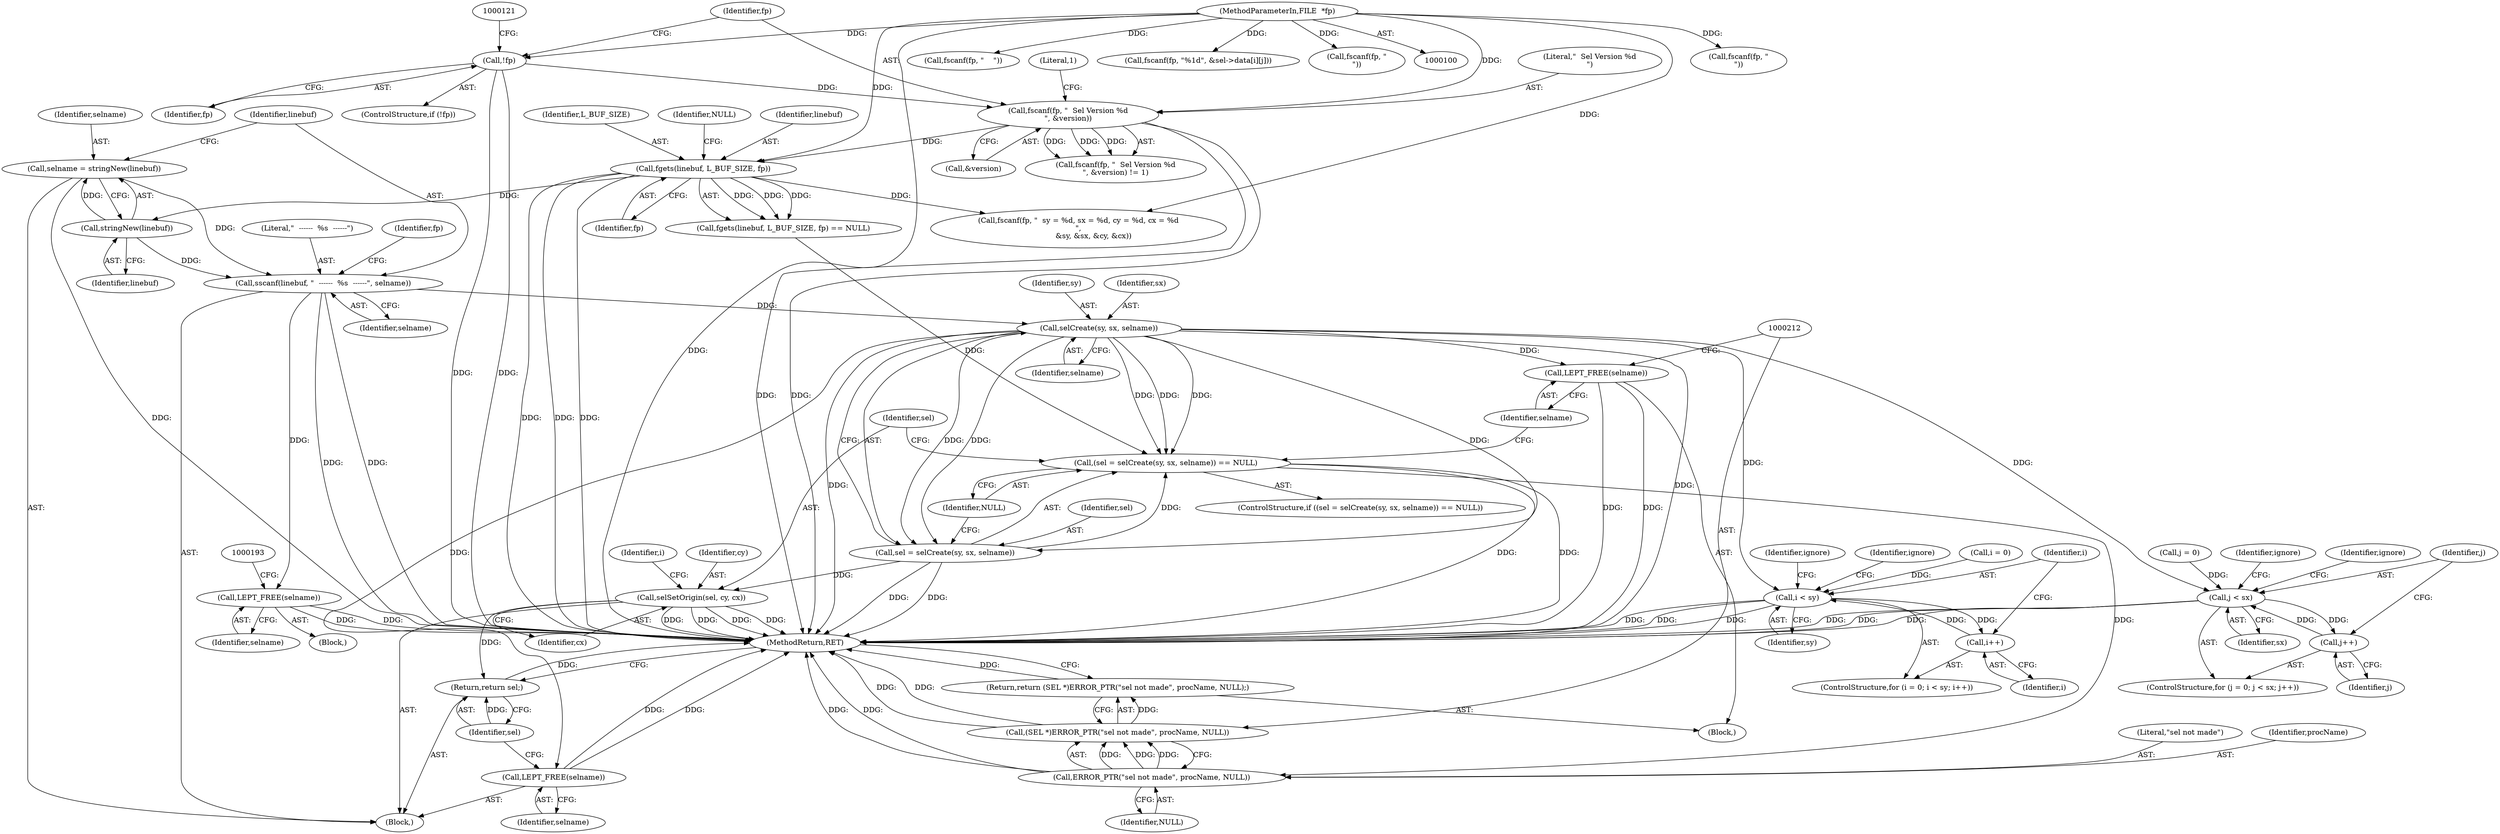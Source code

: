 digraph "0_leptonica_ee301cb2029db8a6289c5295daa42bba7715e99a_6@API" {
"1000170" [label="(Call,sscanf(linebuf, \"  ------  %s  ------\", selname))"];
"1000168" [label="(Call,stringNew(linebuf))"];
"1000154" [label="(Call,fgets(linebuf, L_BUF_SIZE, fp))"];
"1000128" [label="(Call,fscanf(fp, \"  Sel Version %d\n\", &version))"];
"1000117" [label="(Call,!fp)"];
"1000101" [label="(MethodParameterIn,FILE  *fp)"];
"1000166" [label="(Call,selname = stringNew(linebuf))"];
"1000189" [label="(Call,LEPT_FREE(selname))"];
"1000202" [label="(Call,selCreate(sy, sx, selname))"];
"1000199" [label="(Call,(sel = selCreate(sy, sx, selname)) == NULL)"];
"1000213" [label="(Call,ERROR_PTR(\"sel not made\", procName, NULL))"];
"1000211" [label="(Call,(SEL *)ERROR_PTR(\"sel not made\", procName, NULL))"];
"1000210" [label="(Return,return (SEL *)ERROR_PTR(\"sel not made\", procName, NULL);)"];
"1000200" [label="(Call,sel = selCreate(sy, sx, selname))"];
"1000217" [label="(Call,selSetOrigin(sel, cy, cx))"];
"1000270" [label="(Return,return sel;)"];
"1000208" [label="(Call,LEPT_FREE(selname))"];
"1000225" [label="(Call,i < sy)"];
"1000228" [label="(Call,i++)"];
"1000240" [label="(Call,j < sx)"];
"1000243" [label="(Call,j++)"];
"1000268" [label="(Call,LEPT_FREE(selname))"];
"1000270" [label="(Return,return sel;)"];
"1000241" [label="(Identifier,j)"];
"1000157" [label="(Identifier,fp)"];
"1000201" [label="(Identifier,sel)"];
"1000169" [label="(Identifier,linebuf)"];
"1000271" [label="(Identifier,sel)"];
"1000166" [label="(Call,selname = stringNew(linebuf))"];
"1000221" [label="(ControlStructure,for (i = 0; i < sy; i++))"];
"1000232" [label="(Identifier,ignore)"];
"1000167" [label="(Identifier,selname)"];
"1000268" [label="(Call,LEPT_FREE(selname))"];
"1000172" [label="(Literal,\"  ------  %s  ------\")"];
"1000213" [label="(Call,ERROR_PTR(\"sel not made\", procName, NULL))"];
"1000214" [label="(Literal,\"sel not made\")"];
"1000217" [label="(Call,selSetOrigin(sel, cy, cx))"];
"1000227" [label="(Identifier,sy)"];
"1000260" [label="(Call,fscanf(fp, \"\n\"))"];
"1000219" [label="(Identifier,cy)"];
"1000117" [label="(Call,!fp)"];
"1000226" [label="(Identifier,i)"];
"1000216" [label="(Identifier,NULL)"];
"1000228" [label="(Call,i++)"];
"1000133" [label="(Literal,1)"];
"1000206" [label="(Identifier,NULL)"];
"1000229" [label="(Identifier,i)"];
"1000116" [label="(ControlStructure,if (!fp))"];
"1000204" [label="(Identifier,sx)"];
"1000272" [label="(MethodReturn,RET)"];
"1000240" [label="(Call,j < sx)"];
"1000246" [label="(Identifier,ignore)"];
"1000243" [label="(Call,j++)"];
"1000215" [label="(Identifier,procName)"];
"1000199" [label="(Call,(sel = selCreate(sy, sx, selname)) == NULL)"];
"1000233" [label="(Call,fscanf(fp, \"    \"))"];
"1000101" [label="(MethodParameterIn,FILE  *fp)"];
"1000177" [label="(Identifier,fp)"];
"1000127" [label="(Call,fscanf(fp, \"  Sel Version %d\n\", &version) != 1)"];
"1000188" [label="(Block,)"];
"1000189" [label="(Call,LEPT_FREE(selname))"];
"1000225" [label="(Call,i < sy)"];
"1000209" [label="(Identifier,selname)"];
"1000247" [label="(Call,fscanf(fp, \"%1d\", &sel->data[i][j]))"];
"1000131" [label="(Call,&version)"];
"1000200" [label="(Call,sel = selCreate(sy, sx, selname))"];
"1000198" [label="(ControlStructure,if ((sel = selCreate(sy, sx, selname)) == NULL))"];
"1000220" [label="(Identifier,cx)"];
"1000207" [label="(Block,)"];
"1000237" [label="(Call,j = 0)"];
"1000156" [label="(Identifier,L_BUF_SIZE)"];
"1000203" [label="(Identifier,sy)"];
"1000259" [label="(Identifier,ignore)"];
"1000170" [label="(Call,sscanf(linebuf, \"  ------  %s  ------\", selname))"];
"1000176" [label="(Call,fscanf(fp, \"  sy = %d, sx = %d, cy = %d, cx = %d\n\",\n             &sy, &sx, &cy, &cx))"];
"1000173" [label="(Identifier,selname)"];
"1000118" [label="(Identifier,fp)"];
"1000205" [label="(Identifier,selname)"];
"1000208" [label="(Call,LEPT_FREE(selname))"];
"1000264" [label="(Identifier,ignore)"];
"1000158" [label="(Identifier,NULL)"];
"1000236" [label="(ControlStructure,for (j = 0; j < sx; j++))"];
"1000244" [label="(Identifier,j)"];
"1000222" [label="(Call,i = 0)"];
"1000242" [label="(Identifier,sx)"];
"1000202" [label="(Call,selCreate(sy, sx, selname))"];
"1000153" [label="(Call,fgets(linebuf, L_BUF_SIZE, fp) == NULL)"];
"1000171" [label="(Identifier,linebuf)"];
"1000168" [label="(Call,stringNew(linebuf))"];
"1000129" [label="(Identifier,fp)"];
"1000190" [label="(Identifier,selname)"];
"1000155" [label="(Identifier,linebuf)"];
"1000218" [label="(Identifier,sel)"];
"1000223" [label="(Identifier,i)"];
"1000210" [label="(Return,return (SEL *)ERROR_PTR(\"sel not made\", procName, NULL);)"];
"1000269" [label="(Identifier,selname)"];
"1000211" [label="(Call,(SEL *)ERROR_PTR(\"sel not made\", procName, NULL))"];
"1000265" [label="(Call,fscanf(fp, \"\n\"))"];
"1000154" [label="(Call,fgets(linebuf, L_BUF_SIZE, fp))"];
"1000130" [label="(Literal,\"  Sel Version %d\n\")"];
"1000128" [label="(Call,fscanf(fp, \"  Sel Version %d\n\", &version))"];
"1000102" [label="(Block,)"];
"1000170" -> "1000102"  [label="AST: "];
"1000170" -> "1000173"  [label="CFG: "];
"1000171" -> "1000170"  [label="AST: "];
"1000172" -> "1000170"  [label="AST: "];
"1000173" -> "1000170"  [label="AST: "];
"1000177" -> "1000170"  [label="CFG: "];
"1000170" -> "1000272"  [label="DDG: "];
"1000170" -> "1000272"  [label="DDG: "];
"1000168" -> "1000170"  [label="DDG: "];
"1000166" -> "1000170"  [label="DDG: "];
"1000170" -> "1000189"  [label="DDG: "];
"1000170" -> "1000202"  [label="DDG: "];
"1000168" -> "1000166"  [label="AST: "];
"1000168" -> "1000169"  [label="CFG: "];
"1000169" -> "1000168"  [label="AST: "];
"1000166" -> "1000168"  [label="CFG: "];
"1000168" -> "1000166"  [label="DDG: "];
"1000154" -> "1000168"  [label="DDG: "];
"1000154" -> "1000153"  [label="AST: "];
"1000154" -> "1000157"  [label="CFG: "];
"1000155" -> "1000154"  [label="AST: "];
"1000156" -> "1000154"  [label="AST: "];
"1000157" -> "1000154"  [label="AST: "];
"1000158" -> "1000154"  [label="CFG: "];
"1000154" -> "1000272"  [label="DDG: "];
"1000154" -> "1000272"  [label="DDG: "];
"1000154" -> "1000272"  [label="DDG: "];
"1000154" -> "1000153"  [label="DDG: "];
"1000154" -> "1000153"  [label="DDG: "];
"1000154" -> "1000153"  [label="DDG: "];
"1000128" -> "1000154"  [label="DDG: "];
"1000101" -> "1000154"  [label="DDG: "];
"1000154" -> "1000176"  [label="DDG: "];
"1000128" -> "1000127"  [label="AST: "];
"1000128" -> "1000131"  [label="CFG: "];
"1000129" -> "1000128"  [label="AST: "];
"1000130" -> "1000128"  [label="AST: "];
"1000131" -> "1000128"  [label="AST: "];
"1000133" -> "1000128"  [label="CFG: "];
"1000128" -> "1000272"  [label="DDG: "];
"1000128" -> "1000272"  [label="DDG: "];
"1000128" -> "1000127"  [label="DDG: "];
"1000128" -> "1000127"  [label="DDG: "];
"1000128" -> "1000127"  [label="DDG: "];
"1000117" -> "1000128"  [label="DDG: "];
"1000101" -> "1000128"  [label="DDG: "];
"1000117" -> "1000116"  [label="AST: "];
"1000117" -> "1000118"  [label="CFG: "];
"1000118" -> "1000117"  [label="AST: "];
"1000121" -> "1000117"  [label="CFG: "];
"1000129" -> "1000117"  [label="CFG: "];
"1000117" -> "1000272"  [label="DDG: "];
"1000117" -> "1000272"  [label="DDG: "];
"1000101" -> "1000117"  [label="DDG: "];
"1000101" -> "1000100"  [label="AST: "];
"1000101" -> "1000272"  [label="DDG: "];
"1000101" -> "1000176"  [label="DDG: "];
"1000101" -> "1000233"  [label="DDG: "];
"1000101" -> "1000247"  [label="DDG: "];
"1000101" -> "1000260"  [label="DDG: "];
"1000101" -> "1000265"  [label="DDG: "];
"1000166" -> "1000102"  [label="AST: "];
"1000167" -> "1000166"  [label="AST: "];
"1000171" -> "1000166"  [label="CFG: "];
"1000166" -> "1000272"  [label="DDG: "];
"1000189" -> "1000188"  [label="AST: "];
"1000189" -> "1000190"  [label="CFG: "];
"1000190" -> "1000189"  [label="AST: "];
"1000193" -> "1000189"  [label="CFG: "];
"1000189" -> "1000272"  [label="DDG: "];
"1000189" -> "1000272"  [label="DDG: "];
"1000202" -> "1000200"  [label="AST: "];
"1000202" -> "1000205"  [label="CFG: "];
"1000203" -> "1000202"  [label="AST: "];
"1000204" -> "1000202"  [label="AST: "];
"1000205" -> "1000202"  [label="AST: "];
"1000200" -> "1000202"  [label="CFG: "];
"1000202" -> "1000272"  [label="DDG: "];
"1000202" -> "1000272"  [label="DDG: "];
"1000202" -> "1000199"  [label="DDG: "];
"1000202" -> "1000199"  [label="DDG: "];
"1000202" -> "1000199"  [label="DDG: "];
"1000202" -> "1000200"  [label="DDG: "];
"1000202" -> "1000200"  [label="DDG: "];
"1000202" -> "1000200"  [label="DDG: "];
"1000202" -> "1000208"  [label="DDG: "];
"1000202" -> "1000225"  [label="DDG: "];
"1000202" -> "1000240"  [label="DDG: "];
"1000202" -> "1000268"  [label="DDG: "];
"1000199" -> "1000198"  [label="AST: "];
"1000199" -> "1000206"  [label="CFG: "];
"1000200" -> "1000199"  [label="AST: "];
"1000206" -> "1000199"  [label="AST: "];
"1000209" -> "1000199"  [label="CFG: "];
"1000218" -> "1000199"  [label="CFG: "];
"1000199" -> "1000272"  [label="DDG: "];
"1000199" -> "1000272"  [label="DDG: "];
"1000200" -> "1000199"  [label="DDG: "];
"1000153" -> "1000199"  [label="DDG: "];
"1000199" -> "1000213"  [label="DDG: "];
"1000213" -> "1000211"  [label="AST: "];
"1000213" -> "1000216"  [label="CFG: "];
"1000214" -> "1000213"  [label="AST: "];
"1000215" -> "1000213"  [label="AST: "];
"1000216" -> "1000213"  [label="AST: "];
"1000211" -> "1000213"  [label="CFG: "];
"1000213" -> "1000272"  [label="DDG: "];
"1000213" -> "1000272"  [label="DDG: "];
"1000213" -> "1000211"  [label="DDG: "];
"1000213" -> "1000211"  [label="DDG: "];
"1000213" -> "1000211"  [label="DDG: "];
"1000211" -> "1000210"  [label="AST: "];
"1000212" -> "1000211"  [label="AST: "];
"1000210" -> "1000211"  [label="CFG: "];
"1000211" -> "1000272"  [label="DDG: "];
"1000211" -> "1000272"  [label="DDG: "];
"1000211" -> "1000210"  [label="DDG: "];
"1000210" -> "1000207"  [label="AST: "];
"1000272" -> "1000210"  [label="CFG: "];
"1000210" -> "1000272"  [label="DDG: "];
"1000201" -> "1000200"  [label="AST: "];
"1000206" -> "1000200"  [label="CFG: "];
"1000200" -> "1000272"  [label="DDG: "];
"1000200" -> "1000272"  [label="DDG: "];
"1000200" -> "1000217"  [label="DDG: "];
"1000217" -> "1000102"  [label="AST: "];
"1000217" -> "1000220"  [label="CFG: "];
"1000218" -> "1000217"  [label="AST: "];
"1000219" -> "1000217"  [label="AST: "];
"1000220" -> "1000217"  [label="AST: "];
"1000223" -> "1000217"  [label="CFG: "];
"1000217" -> "1000272"  [label="DDG: "];
"1000217" -> "1000272"  [label="DDG: "];
"1000217" -> "1000272"  [label="DDG: "];
"1000217" -> "1000272"  [label="DDG: "];
"1000217" -> "1000270"  [label="DDG: "];
"1000270" -> "1000102"  [label="AST: "];
"1000270" -> "1000271"  [label="CFG: "];
"1000271" -> "1000270"  [label="AST: "];
"1000272" -> "1000270"  [label="CFG: "];
"1000270" -> "1000272"  [label="DDG: "];
"1000271" -> "1000270"  [label="DDG: "];
"1000208" -> "1000207"  [label="AST: "];
"1000208" -> "1000209"  [label="CFG: "];
"1000209" -> "1000208"  [label="AST: "];
"1000212" -> "1000208"  [label="CFG: "];
"1000208" -> "1000272"  [label="DDG: "];
"1000208" -> "1000272"  [label="DDG: "];
"1000225" -> "1000221"  [label="AST: "];
"1000225" -> "1000227"  [label="CFG: "];
"1000226" -> "1000225"  [label="AST: "];
"1000227" -> "1000225"  [label="AST: "];
"1000232" -> "1000225"  [label="CFG: "];
"1000264" -> "1000225"  [label="CFG: "];
"1000225" -> "1000272"  [label="DDG: "];
"1000225" -> "1000272"  [label="DDG: "];
"1000225" -> "1000272"  [label="DDG: "];
"1000222" -> "1000225"  [label="DDG: "];
"1000228" -> "1000225"  [label="DDG: "];
"1000225" -> "1000228"  [label="DDG: "];
"1000228" -> "1000221"  [label="AST: "];
"1000228" -> "1000229"  [label="CFG: "];
"1000229" -> "1000228"  [label="AST: "];
"1000226" -> "1000228"  [label="CFG: "];
"1000240" -> "1000236"  [label="AST: "];
"1000240" -> "1000242"  [label="CFG: "];
"1000241" -> "1000240"  [label="AST: "];
"1000242" -> "1000240"  [label="AST: "];
"1000246" -> "1000240"  [label="CFG: "];
"1000259" -> "1000240"  [label="CFG: "];
"1000240" -> "1000272"  [label="DDG: "];
"1000240" -> "1000272"  [label="DDG: "];
"1000240" -> "1000272"  [label="DDG: "];
"1000237" -> "1000240"  [label="DDG: "];
"1000243" -> "1000240"  [label="DDG: "];
"1000240" -> "1000243"  [label="DDG: "];
"1000243" -> "1000236"  [label="AST: "];
"1000243" -> "1000244"  [label="CFG: "];
"1000244" -> "1000243"  [label="AST: "];
"1000241" -> "1000243"  [label="CFG: "];
"1000268" -> "1000102"  [label="AST: "];
"1000268" -> "1000269"  [label="CFG: "];
"1000269" -> "1000268"  [label="AST: "];
"1000271" -> "1000268"  [label="CFG: "];
"1000268" -> "1000272"  [label="DDG: "];
"1000268" -> "1000272"  [label="DDG: "];
}
